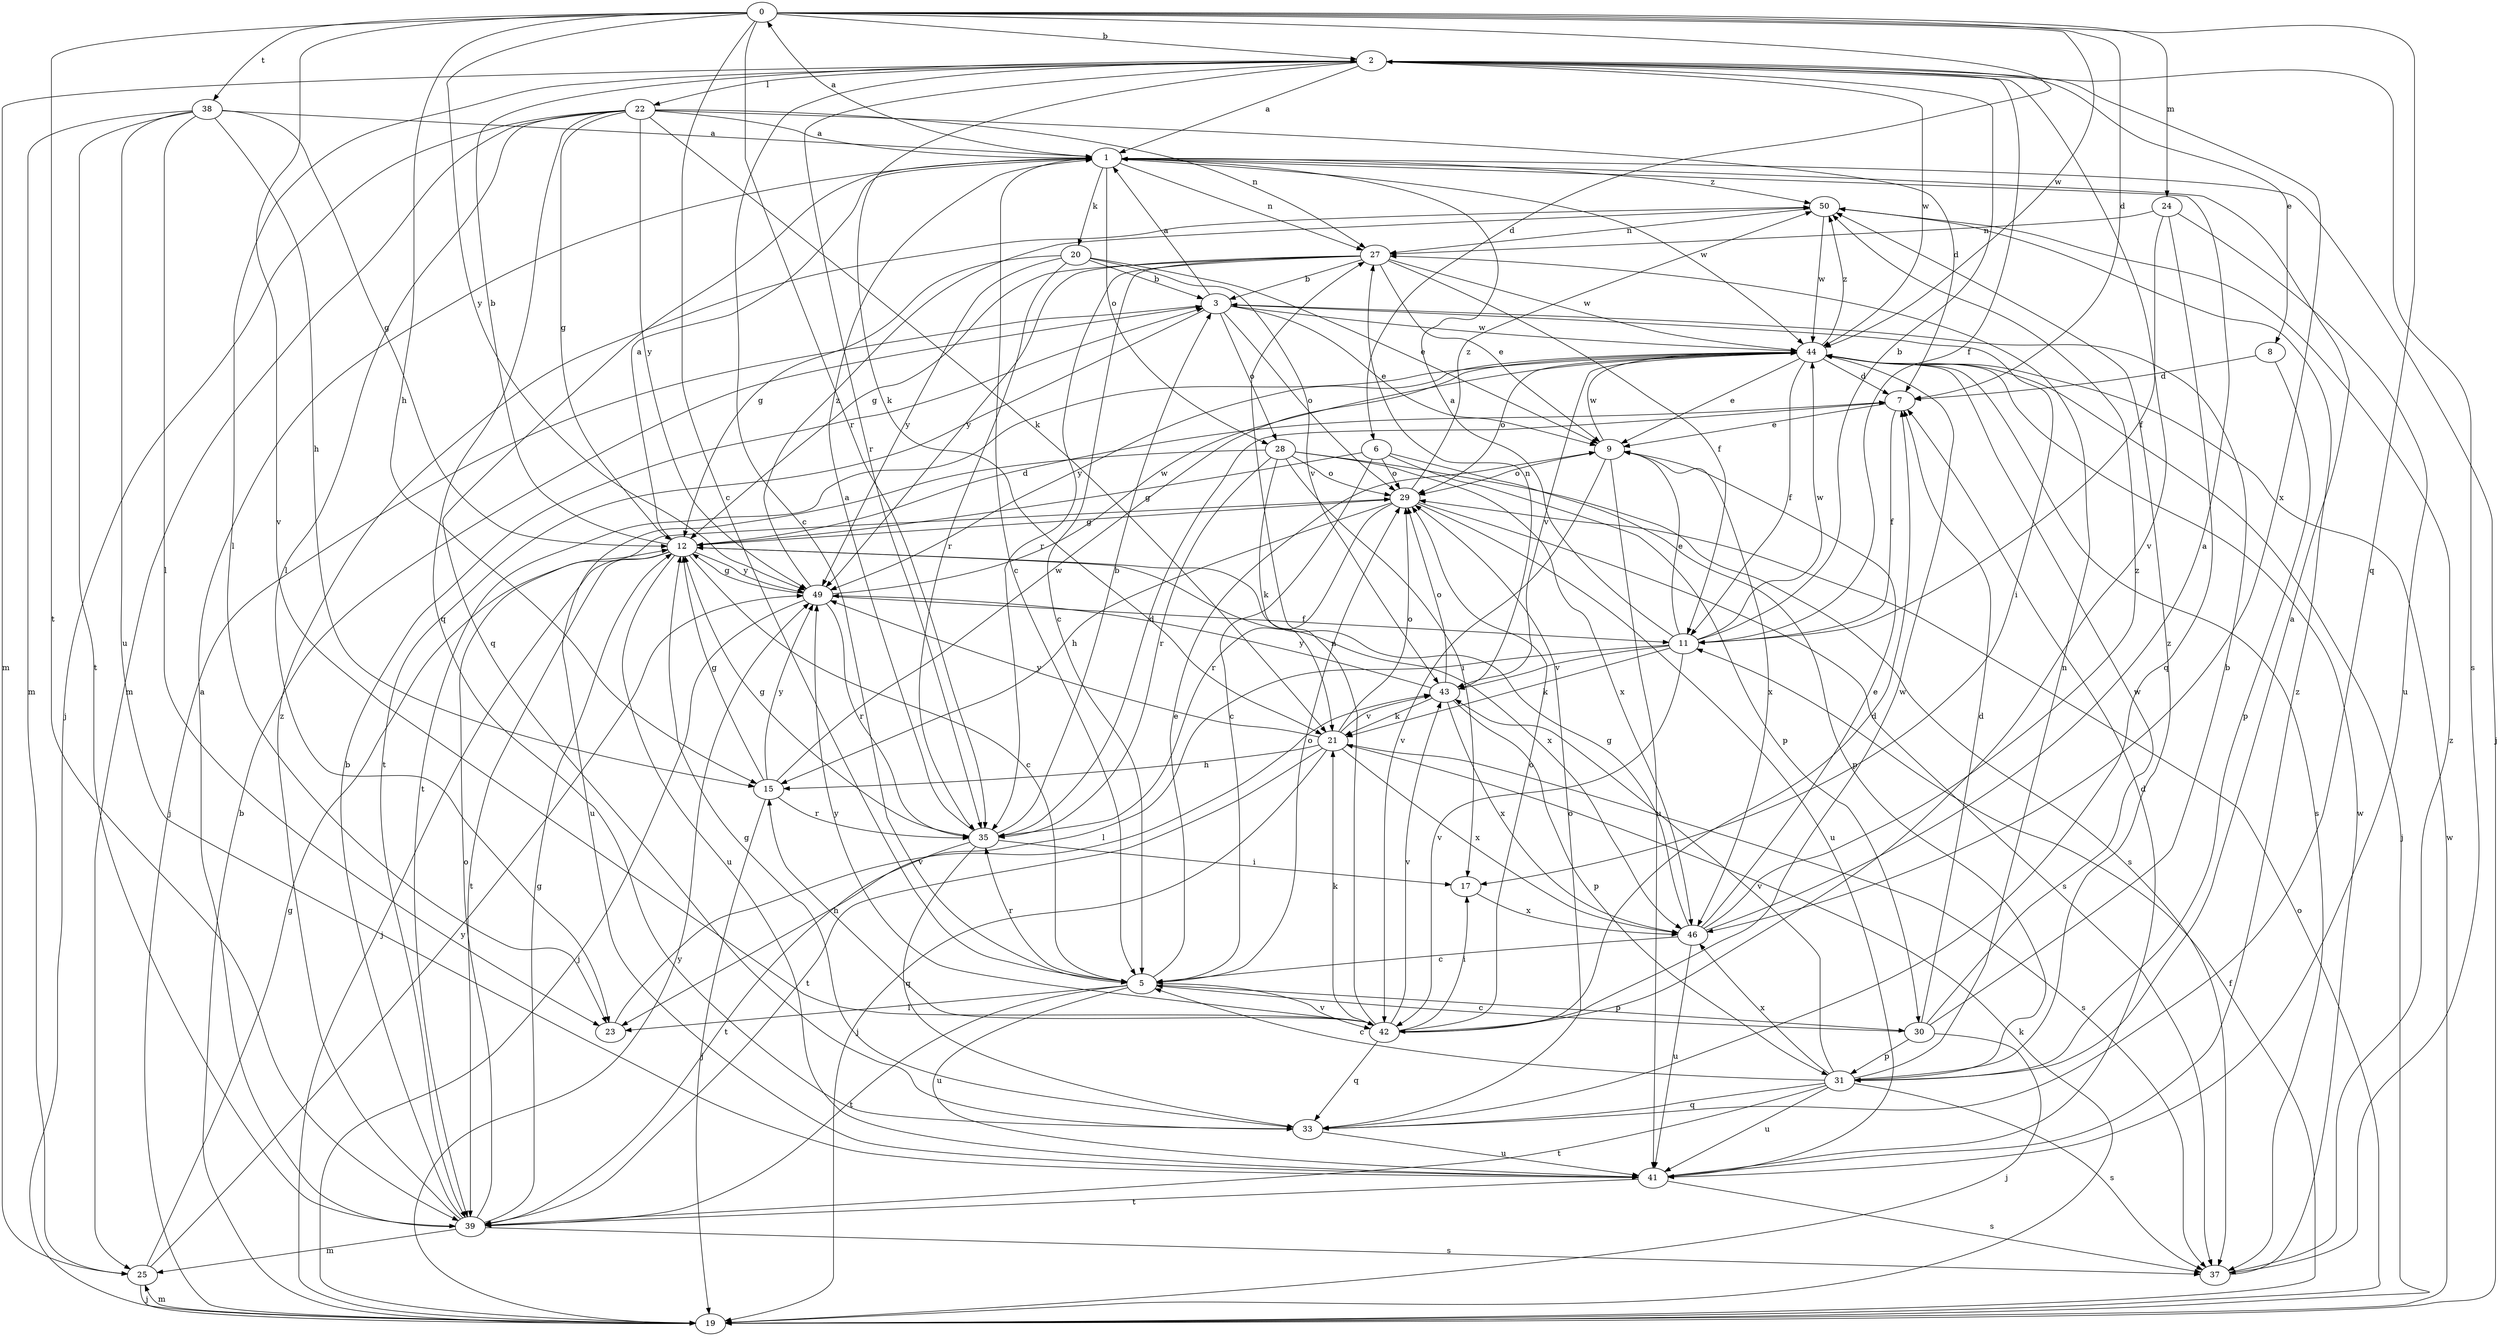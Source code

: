 strict digraph  {
0;
1;
2;
3;
5;
6;
7;
8;
9;
11;
12;
15;
17;
19;
20;
21;
22;
23;
24;
25;
27;
28;
29;
30;
31;
33;
35;
37;
38;
39;
41;
42;
43;
44;
46;
49;
50;
0 -> 2  [label=b];
0 -> 5  [label=c];
0 -> 6  [label=d];
0 -> 7  [label=d];
0 -> 15  [label=h];
0 -> 24  [label=m];
0 -> 33  [label=q];
0 -> 35  [label=r];
0 -> 38  [label=t];
0 -> 39  [label=t];
0 -> 42  [label=v];
0 -> 44  [label=w];
0 -> 49  [label=y];
1 -> 0  [label=a];
1 -> 5  [label=c];
1 -> 19  [label=j];
1 -> 20  [label=k];
1 -> 27  [label=n];
1 -> 28  [label=o];
1 -> 33  [label=q];
1 -> 44  [label=w];
1 -> 50  [label=z];
2 -> 1  [label=a];
2 -> 5  [label=c];
2 -> 8  [label=e];
2 -> 11  [label=f];
2 -> 21  [label=k];
2 -> 22  [label=l];
2 -> 23  [label=l];
2 -> 25  [label=m];
2 -> 35  [label=r];
2 -> 37  [label=s];
2 -> 42  [label=v];
2 -> 44  [label=w];
2 -> 46  [label=x];
3 -> 1  [label=a];
3 -> 9  [label=e];
3 -> 17  [label=i];
3 -> 19  [label=j];
3 -> 28  [label=o];
3 -> 29  [label=o];
3 -> 39  [label=t];
3 -> 44  [label=w];
5 -> 9  [label=e];
5 -> 23  [label=l];
5 -> 29  [label=o];
5 -> 30  [label=p];
5 -> 35  [label=r];
5 -> 39  [label=t];
5 -> 41  [label=u];
5 -> 42  [label=v];
6 -> 5  [label=c];
6 -> 12  [label=g];
6 -> 29  [label=o];
6 -> 30  [label=p];
6 -> 31  [label=p];
7 -> 9  [label=e];
7 -> 11  [label=f];
8 -> 7  [label=d];
8 -> 31  [label=p];
9 -> 29  [label=o];
9 -> 41  [label=u];
9 -> 42  [label=v];
9 -> 44  [label=w];
9 -> 46  [label=x];
11 -> 1  [label=a];
11 -> 2  [label=b];
11 -> 9  [label=e];
11 -> 21  [label=k];
11 -> 23  [label=l];
11 -> 42  [label=v];
11 -> 43  [label=v];
11 -> 44  [label=w];
12 -> 1  [label=a];
12 -> 2  [label=b];
12 -> 5  [label=c];
12 -> 7  [label=d];
12 -> 19  [label=j];
12 -> 39  [label=t];
12 -> 41  [label=u];
12 -> 46  [label=x];
12 -> 49  [label=y];
15 -> 12  [label=g];
15 -> 19  [label=j];
15 -> 35  [label=r];
15 -> 44  [label=w];
15 -> 49  [label=y];
17 -> 46  [label=x];
19 -> 3  [label=b];
19 -> 11  [label=f];
19 -> 21  [label=k];
19 -> 25  [label=m];
19 -> 29  [label=o];
19 -> 44  [label=w];
19 -> 49  [label=y];
20 -> 3  [label=b];
20 -> 9  [label=e];
20 -> 12  [label=g];
20 -> 35  [label=r];
20 -> 43  [label=v];
20 -> 49  [label=y];
21 -> 15  [label=h];
21 -> 19  [label=j];
21 -> 29  [label=o];
21 -> 37  [label=s];
21 -> 39  [label=t];
21 -> 43  [label=v];
21 -> 46  [label=x];
21 -> 49  [label=y];
22 -> 1  [label=a];
22 -> 7  [label=d];
22 -> 12  [label=g];
22 -> 19  [label=j];
22 -> 21  [label=k];
22 -> 23  [label=l];
22 -> 25  [label=m];
22 -> 27  [label=n];
22 -> 33  [label=q];
22 -> 49  [label=y];
23 -> 43  [label=v];
24 -> 11  [label=f];
24 -> 27  [label=n];
24 -> 33  [label=q];
24 -> 41  [label=u];
25 -> 12  [label=g];
25 -> 19  [label=j];
25 -> 49  [label=y];
27 -> 3  [label=b];
27 -> 5  [label=c];
27 -> 9  [label=e];
27 -> 11  [label=f];
27 -> 12  [label=g];
27 -> 35  [label=r];
27 -> 44  [label=w];
27 -> 49  [label=y];
28 -> 17  [label=i];
28 -> 21  [label=k];
28 -> 29  [label=o];
28 -> 35  [label=r];
28 -> 37  [label=s];
28 -> 41  [label=u];
28 -> 46  [label=x];
29 -> 12  [label=g];
29 -> 15  [label=h];
29 -> 35  [label=r];
29 -> 37  [label=s];
29 -> 41  [label=u];
29 -> 50  [label=z];
30 -> 3  [label=b];
30 -> 5  [label=c];
30 -> 7  [label=d];
30 -> 19  [label=j];
30 -> 31  [label=p];
30 -> 44  [label=w];
31 -> 1  [label=a];
31 -> 5  [label=c];
31 -> 27  [label=n];
31 -> 33  [label=q];
31 -> 37  [label=s];
31 -> 39  [label=t];
31 -> 41  [label=u];
31 -> 43  [label=v];
31 -> 46  [label=x];
31 -> 50  [label=z];
33 -> 12  [label=g];
33 -> 29  [label=o];
33 -> 41  [label=u];
35 -> 1  [label=a];
35 -> 3  [label=b];
35 -> 7  [label=d];
35 -> 12  [label=g];
35 -> 17  [label=i];
35 -> 33  [label=q];
35 -> 39  [label=t];
37 -> 44  [label=w];
37 -> 50  [label=z];
38 -> 1  [label=a];
38 -> 12  [label=g];
38 -> 15  [label=h];
38 -> 23  [label=l];
38 -> 25  [label=m];
38 -> 39  [label=t];
38 -> 41  [label=u];
39 -> 1  [label=a];
39 -> 3  [label=b];
39 -> 12  [label=g];
39 -> 25  [label=m];
39 -> 29  [label=o];
39 -> 37  [label=s];
39 -> 50  [label=z];
41 -> 7  [label=d];
41 -> 37  [label=s];
41 -> 39  [label=t];
41 -> 50  [label=z];
42 -> 7  [label=d];
42 -> 15  [label=h];
42 -> 17  [label=i];
42 -> 21  [label=k];
42 -> 27  [label=n];
42 -> 29  [label=o];
42 -> 33  [label=q];
42 -> 43  [label=v];
42 -> 44  [label=w];
42 -> 49  [label=y];
43 -> 21  [label=k];
43 -> 27  [label=n];
43 -> 29  [label=o];
43 -> 31  [label=p];
43 -> 46  [label=x];
43 -> 49  [label=y];
44 -> 7  [label=d];
44 -> 9  [label=e];
44 -> 11  [label=f];
44 -> 19  [label=j];
44 -> 29  [label=o];
44 -> 37  [label=s];
44 -> 39  [label=t];
44 -> 43  [label=v];
44 -> 49  [label=y];
44 -> 50  [label=z];
46 -> 1  [label=a];
46 -> 5  [label=c];
46 -> 9  [label=e];
46 -> 12  [label=g];
46 -> 41  [label=u];
46 -> 50  [label=z];
49 -> 11  [label=f];
49 -> 12  [label=g];
49 -> 19  [label=j];
49 -> 35  [label=r];
49 -> 44  [label=w];
49 -> 50  [label=z];
50 -> 27  [label=n];
50 -> 44  [label=w];
}
